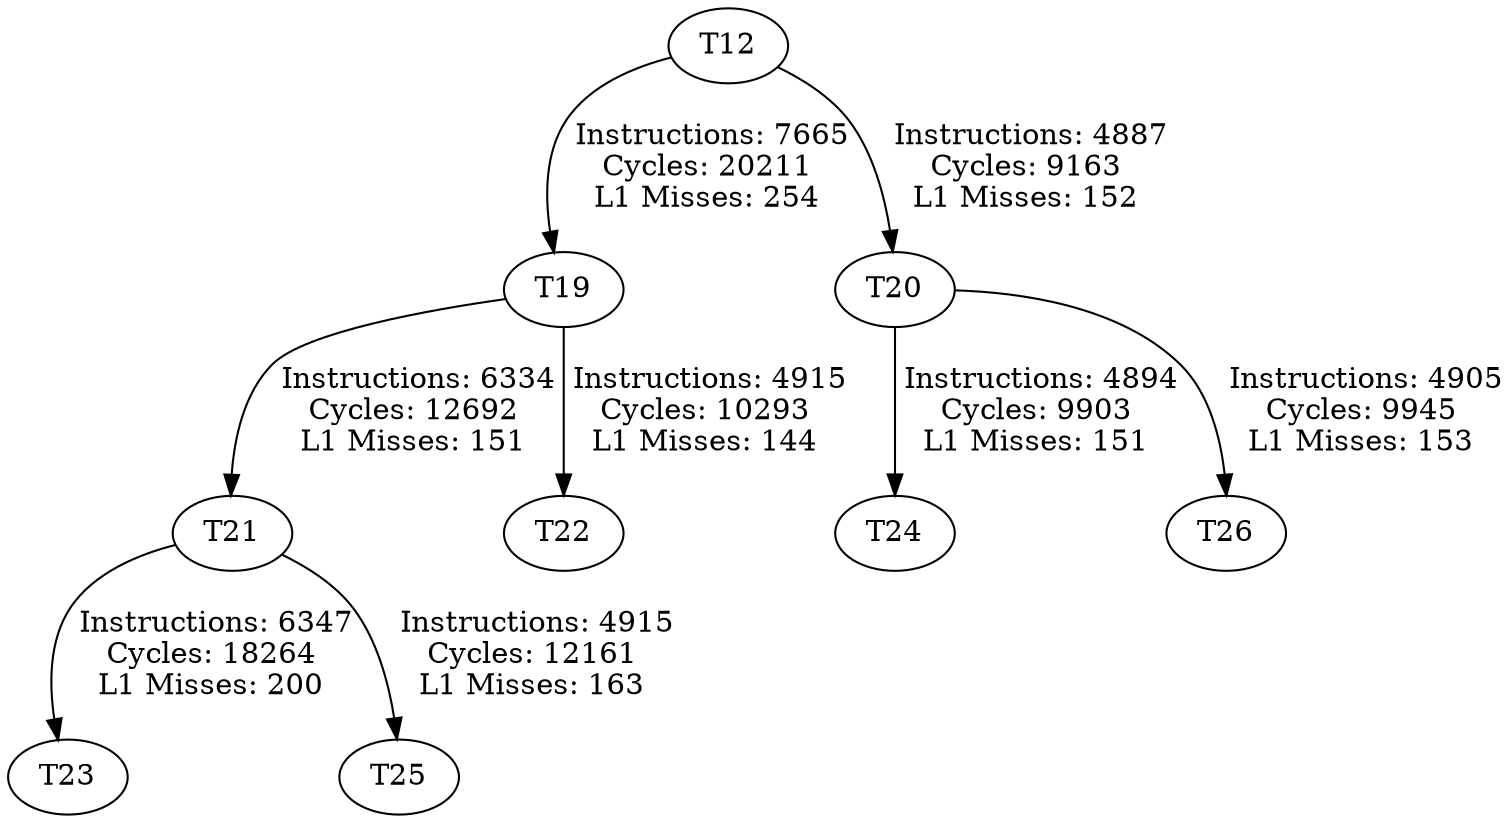 //task spawn graph
digraph taskSpawn {
	T12 -> T19 [label = " Instructions: 7665
Cycles: 20211
L1 Misses: 254
"];
	T12 -> T20 [label = " Instructions: 4887
Cycles: 9163
L1 Misses: 152
"];
	T19 -> T21 [label = " Instructions: 6334
Cycles: 12692
L1 Misses: 151
"];
	T19 -> T22 [label = " Instructions: 4915
Cycles: 10293
L1 Misses: 144
"];
	T21 -> T23 [label = " Instructions: 6347
Cycles: 18264
L1 Misses: 200
"];
	T20 -> T24 [label = " Instructions: 4894
Cycles: 9903
L1 Misses: 151
"];
	T21 -> T25 [label = " Instructions: 4915
Cycles: 12161
L1 Misses: 163
"];
	T20 -> T26 [label = " Instructions: 4905
Cycles: 9945
L1 Misses: 153
"];

}